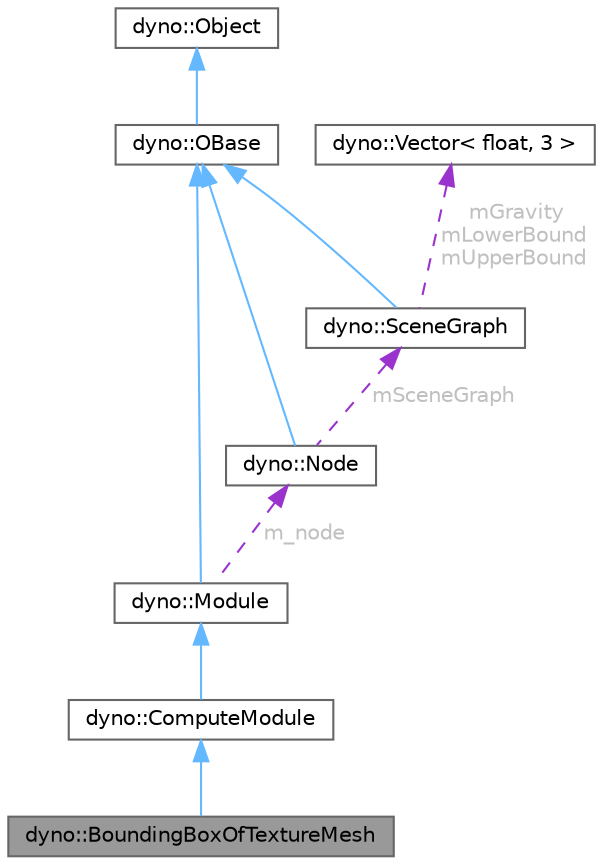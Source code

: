 digraph "dyno::BoundingBoxOfTextureMesh"
{
 // LATEX_PDF_SIZE
  bgcolor="transparent";
  edge [fontname=Helvetica,fontsize=10,labelfontname=Helvetica,labelfontsize=10];
  node [fontname=Helvetica,fontsize=10,shape=box,height=0.2,width=0.4];
  Node1 [id="Node000001",label="dyno::BoundingBoxOfTextureMesh",height=0.2,width=0.4,color="gray40", fillcolor="grey60", style="filled", fontcolor="black",tooltip="A class to facilitate showing the shape information."];
  Node2 -> Node1 [id="edge1_Node000001_Node000002",dir="back",color="steelblue1",style="solid",tooltip=" "];
  Node2 [id="Node000002",label="dyno::ComputeModule",height=0.2,width=0.4,color="gray40", fillcolor="white", style="filled",URL="$classdyno_1_1_compute_module.html",tooltip=" "];
  Node3 -> Node2 [id="edge2_Node000002_Node000003",dir="back",color="steelblue1",style="solid",tooltip=" "];
  Node3 [id="Node000003",label="dyno::Module",height=0.2,width=0.4,color="gray40", fillcolor="white", style="filled",URL="$classdyno_1_1_module.html",tooltip=" "];
  Node4 -> Node3 [id="edge3_Node000003_Node000004",dir="back",color="steelblue1",style="solid",tooltip=" "];
  Node4 [id="Node000004",label="dyno::OBase",height=0.2,width=0.4,color="gray40", fillcolor="white", style="filled",URL="$classdyno_1_1_o_base.html",tooltip=" "];
  Node5 -> Node4 [id="edge4_Node000004_Node000005",dir="back",color="steelblue1",style="solid",tooltip=" "];
  Node5 [id="Node000005",label="dyno::Object",height=0.2,width=0.4,color="gray40", fillcolor="white", style="filled",URL="$classdyno_1_1_object.html",tooltip=" "];
  Node6 -> Node3 [id="edge5_Node000003_Node000006",dir="back",color="darkorchid3",style="dashed",tooltip=" ",label=" m_node",fontcolor="grey" ];
  Node6 [id="Node000006",label="dyno::Node",height=0.2,width=0.4,color="gray40", fillcolor="white", style="filled",URL="$classdyno_1_1_node.html",tooltip=" "];
  Node4 -> Node6 [id="edge6_Node000006_Node000004",dir="back",color="steelblue1",style="solid",tooltip=" "];
  Node7 -> Node6 [id="edge7_Node000006_Node000007",dir="back",color="darkorchid3",style="dashed",tooltip=" ",label=" mSceneGraph",fontcolor="grey" ];
  Node7 [id="Node000007",label="dyno::SceneGraph",height=0.2,width=0.4,color="gray40", fillcolor="white", style="filled",URL="$classdyno_1_1_scene_graph.html",tooltip=" "];
  Node4 -> Node7 [id="edge8_Node000007_Node000004",dir="back",color="steelblue1",style="solid",tooltip=" "];
  Node8 -> Node7 [id="edge9_Node000007_Node000008",dir="back",color="darkorchid3",style="dashed",tooltip=" ",label=" mGravity\nmLowerBound\nmUpperBound",fontcolor="grey" ];
  Node8 [id="Node000008",label="dyno::Vector\< float, 3 \>",height=0.2,width=0.4,color="gray40", fillcolor="white", style="filled",URL="$classdyno_1_1_vector.html",tooltip=" "];
}
